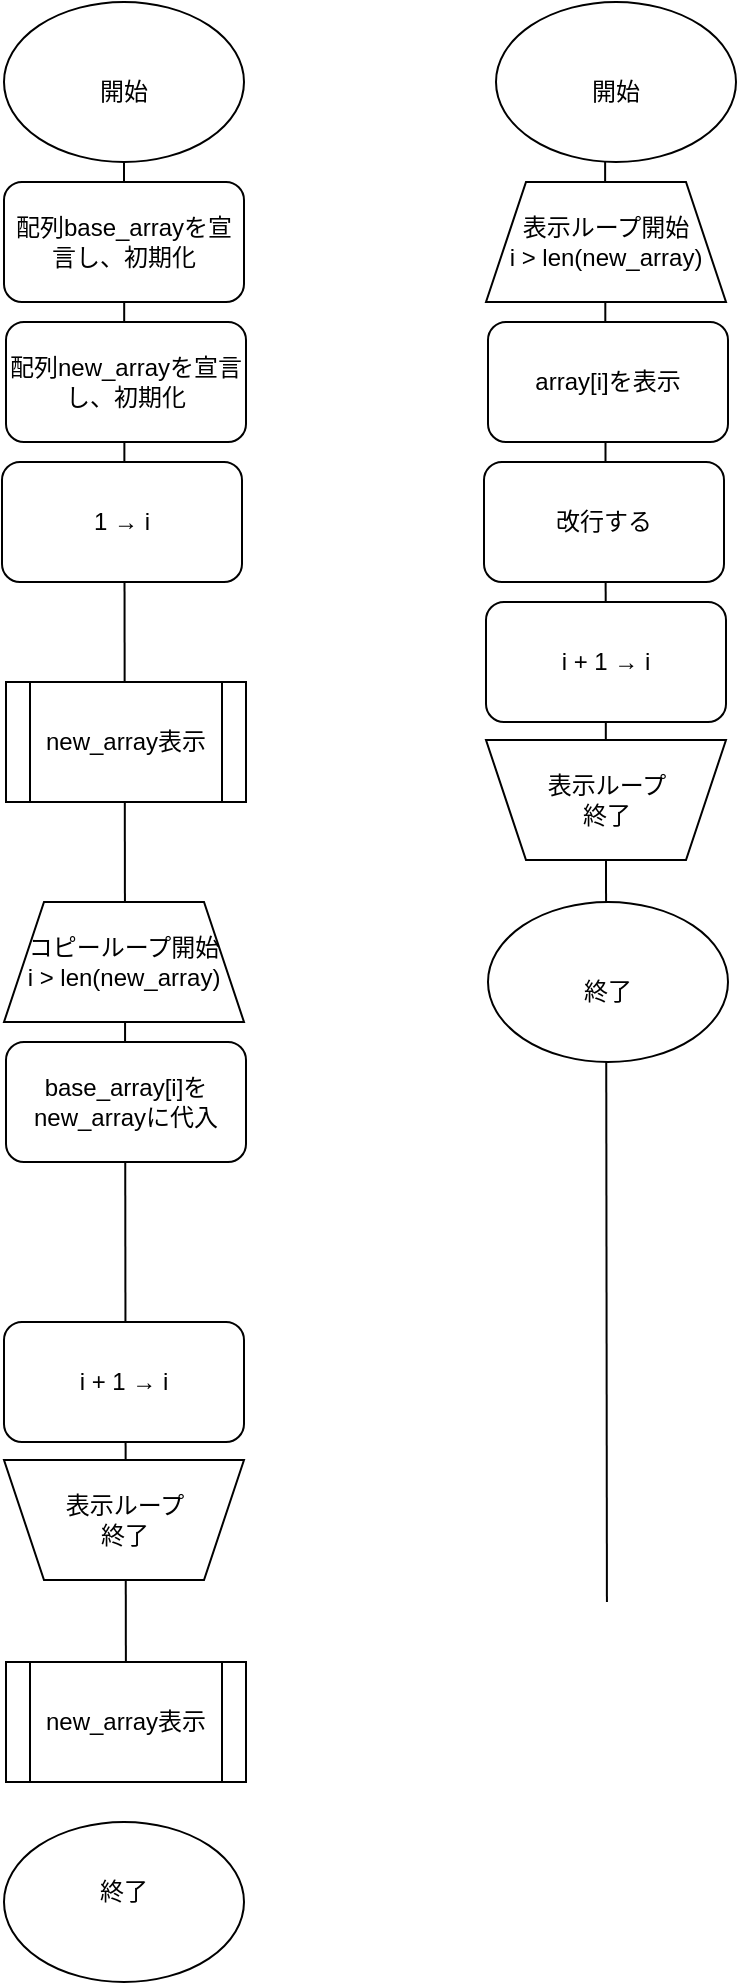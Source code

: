 <mxfile>
    <diagram id="XH0Vy2zy-eVzDtVqT014" name="ページ1">
        <mxGraphModel dx="601" dy="1788" grid="1" gridSize="10" guides="1" tooltips="1" connect="1" arrows="1" fold="1" page="1" pageScale="1" pageWidth="827" pageHeight="1169" math="0" shadow="0">
            <root>
                <mxCell id="0"/>
                <mxCell id="1" parent="0"/>
                <mxCell id="97" value="" style="group" vertex="1" connectable="0" parent="1">
                    <mxGeometry x="451" y="-791" width="130" height="65.5" as="geometry"/>
                </mxCell>
                <mxCell id="102" value="" style="endArrow=none;html=1;entryX=0.5;entryY=1;entryDx=0;entryDy=0;" edge="1" parent="97">
                    <mxGeometry width="50" height="50" relative="1" as="geometry">
                        <mxPoint x="60.462" y="431" as="sourcePoint"/>
                        <mxPoint x="59.5" y="-339" as="targetPoint"/>
                    </mxGeometry>
                </mxCell>
                <mxCell id="98" value="" style="shape=trapezoid;perimeter=trapezoidPerimeter;whiteSpace=wrap;html=1;fixedSize=1;rotation=-180;" vertex="1" parent="97">
                    <mxGeometry width="120" height="60" as="geometry"/>
                </mxCell>
                <mxCell id="99" value="表示ループ&lt;div&gt;終了&lt;/div&gt;" style="text;html=1;align=center;verticalAlign=middle;whiteSpace=wrap;rounded=0;" vertex="1" parent="97">
                    <mxGeometry x="9.5" y="4.5" width="101" height="50.5" as="geometry"/>
                </mxCell>
                <mxCell id="18" value="" style="endArrow=none;html=1;entryX=0.5;entryY=1;entryDx=0;entryDy=0;" parent="1" edge="1">
                    <mxGeometry width="50" height="50" relative="1" as="geometry">
                        <mxPoint x="270.962" y="-310" as="sourcePoint"/>
                        <mxPoint x="270" y="-1080" as="targetPoint"/>
                    </mxGeometry>
                </mxCell>
                <mxCell id="3" value="コピーループ開始&lt;div&gt;i &amp;gt; len(new_array)&lt;/div&gt;" style="shape=trapezoid;perimeter=trapezoidPerimeter;whiteSpace=wrap;html=1;fixedSize=1;" parent="1" vertex="1">
                    <mxGeometry x="210" y="-710" width="120" height="60" as="geometry"/>
                </mxCell>
                <mxCell id="11" value="" style="ellipse;whiteSpace=wrap;html=1;" parent="1" vertex="1">
                    <mxGeometry x="210" y="-1160" width="120" height="80" as="geometry"/>
                </mxCell>
                <mxCell id="14" value="開始" style="text;html=1;align=center;verticalAlign=middle;whiteSpace=wrap;rounded=0;" parent="1" vertex="1">
                    <mxGeometry x="240" y="-1130" width="60" height="30" as="geometry"/>
                </mxCell>
                <mxCell id="56" value="i + 1 → i" style="rounded=1;whiteSpace=wrap;html=1;" parent="1" vertex="1">
                    <mxGeometry x="210" y="-500" width="120" height="60" as="geometry"/>
                </mxCell>
                <mxCell id="59" value="" style="group" parent="1" vertex="1" connectable="0">
                    <mxGeometry x="210" y="-431" width="130" height="65.5" as="geometry"/>
                </mxCell>
                <mxCell id="54" value="" style="shape=trapezoid;perimeter=trapezoidPerimeter;whiteSpace=wrap;html=1;fixedSize=1;rotation=-180;" parent="59" vertex="1">
                    <mxGeometry width="120" height="60" as="geometry"/>
                </mxCell>
                <mxCell id="55" value="表示ループ&lt;div&gt;終了&lt;/div&gt;" style="text;html=1;align=center;verticalAlign=middle;whiteSpace=wrap;rounded=0;" parent="59" vertex="1">
                    <mxGeometry x="9.5" y="4.5" width="101" height="50.5" as="geometry"/>
                </mxCell>
                <mxCell id="65" value="配列base_arrayを宣言し、初期化" style="rounded=1;whiteSpace=wrap;html=1;" parent="1" vertex="1">
                    <mxGeometry x="210" y="-1070" width="120" height="60" as="geometry"/>
                </mxCell>
                <mxCell id="81" value="base_array[i]を&lt;div&gt;new_arrayに代入&lt;/div&gt;" style="rounded=1;whiteSpace=wrap;html=1;" parent="1" vertex="1">
                    <mxGeometry x="211" y="-640" width="120" height="60" as="geometry"/>
                </mxCell>
                <mxCell id="82" value="1 → i" style="rounded=1;whiteSpace=wrap;html=1;" parent="1" vertex="1">
                    <mxGeometry x="209" y="-930" width="120" height="60" as="geometry"/>
                </mxCell>
                <mxCell id="92" value="&lt;span style=&quot;color: rgb(0, 0, 0);&quot;&gt;配列new_arrayを宣言し、初期化&lt;/span&gt;" style="rounded=1;whiteSpace=wrap;html=1;" parent="1" vertex="1">
                    <mxGeometry x="211" y="-1000" width="120" height="60" as="geometry"/>
                </mxCell>
                <mxCell id="13" value="" style="ellipse;whiteSpace=wrap;html=1;" parent="1" vertex="1">
                    <mxGeometry x="210" y="-250" width="120" height="80" as="geometry"/>
                </mxCell>
                <mxCell id="15" value="終了" style="text;html=1;align=center;verticalAlign=middle;whiteSpace=wrap;rounded=0;" parent="1" vertex="1">
                    <mxGeometry x="240" y="-230" width="60" height="30" as="geometry"/>
                </mxCell>
                <mxCell id="95" value="表示ループ開始&lt;div&gt;i &amp;gt; len(new_array)&lt;/div&gt;" style="shape=trapezoid;perimeter=trapezoidPerimeter;whiteSpace=wrap;html=1;fixedSize=1;" vertex="1" parent="1">
                    <mxGeometry x="451" y="-1070" width="120" height="60" as="geometry"/>
                </mxCell>
                <mxCell id="96" value="i + 1 → i" style="rounded=1;whiteSpace=wrap;html=1;" vertex="1" parent="1">
                    <mxGeometry x="451" y="-860" width="120" height="60" as="geometry"/>
                </mxCell>
                <mxCell id="100" value="array[i]を表示" style="rounded=1;whiteSpace=wrap;html=1;" vertex="1" parent="1">
                    <mxGeometry x="452" y="-1000" width="120" height="60" as="geometry"/>
                </mxCell>
                <mxCell id="101" value="改行する" style="rounded=1;whiteSpace=wrap;html=1;" vertex="1" parent="1">
                    <mxGeometry x="450" y="-930" width="120" height="60" as="geometry"/>
                </mxCell>
                <mxCell id="104" value="" style="ellipse;whiteSpace=wrap;html=1;" vertex="1" parent="1">
                    <mxGeometry x="456" y="-1160" width="120" height="80" as="geometry"/>
                </mxCell>
                <mxCell id="105" value="開始" style="text;html=1;align=center;verticalAlign=middle;whiteSpace=wrap;rounded=0;" vertex="1" parent="1">
                    <mxGeometry x="486" y="-1130" width="60" height="30" as="geometry"/>
                </mxCell>
                <mxCell id="110" value="" style="group" vertex="1" connectable="0" parent="1">
                    <mxGeometry x="452" y="-710" width="120" height="80" as="geometry"/>
                </mxCell>
                <mxCell id="108" value="" style="ellipse;whiteSpace=wrap;html=1;" vertex="1" parent="110">
                    <mxGeometry width="120" height="80" as="geometry"/>
                </mxCell>
                <mxCell id="109" value="終了" style="text;html=1;align=center;verticalAlign=middle;whiteSpace=wrap;rounded=0;" vertex="1" parent="110">
                    <mxGeometry x="30" y="30" width="60" height="30" as="geometry"/>
                </mxCell>
                <mxCell id="111" value="new_array表示" style="shape=process;whiteSpace=wrap;html=1;backgroundOutline=1;" vertex="1" parent="1">
                    <mxGeometry x="211" y="-820" width="120" height="60" as="geometry"/>
                </mxCell>
                <mxCell id="112" value="new_array表示" style="shape=process;whiteSpace=wrap;html=1;backgroundOutline=1;" vertex="1" parent="1">
                    <mxGeometry x="211" y="-330" width="120" height="60" as="geometry"/>
                </mxCell>
            </root>
        </mxGraphModel>
    </diagram>
</mxfile>